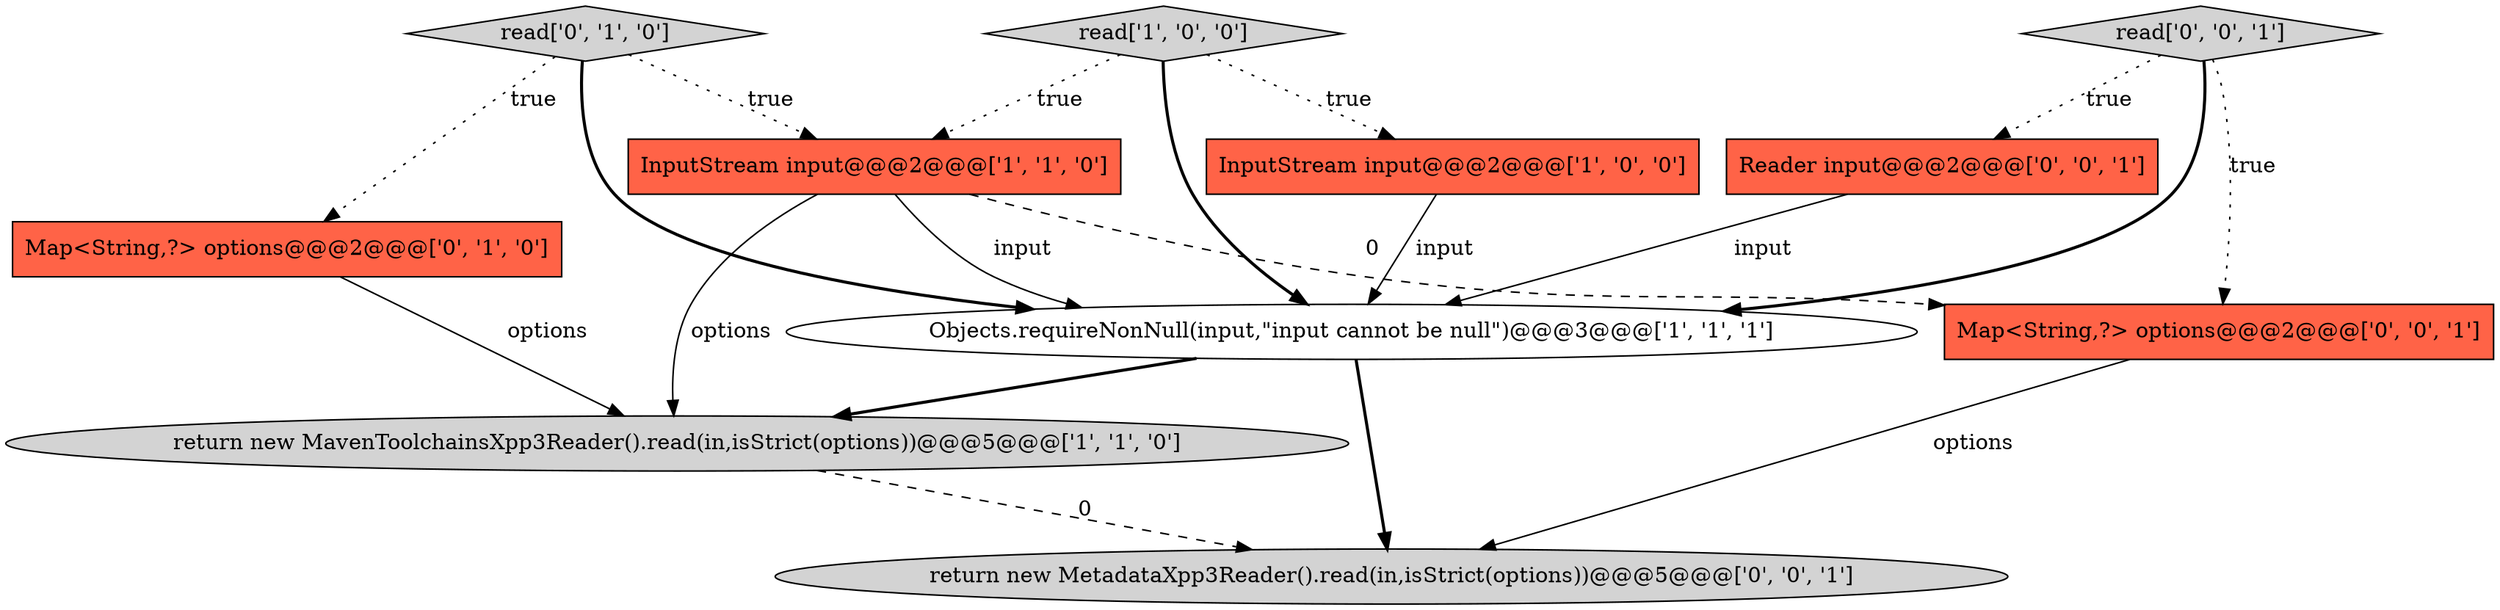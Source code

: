 digraph {
9 [style = filled, label = "Map<String,?> options@@@2@@@['0', '0', '1']", fillcolor = tomato, shape = box image = "AAA0AAABBB3BBB"];
5 [style = filled, label = "Map<String,?> options@@@2@@@['0', '1', '0']", fillcolor = tomato, shape = box image = "AAA0AAABBB2BBB"];
7 [style = filled, label = "Reader input@@@2@@@['0', '0', '1']", fillcolor = tomato, shape = box image = "AAA0AAABBB3BBB"];
8 [style = filled, label = "return new MetadataXpp3Reader().read(in,isStrict(options))@@@5@@@['0', '0', '1']", fillcolor = lightgray, shape = ellipse image = "AAA0AAABBB3BBB"];
0 [style = filled, label = "InputStream input@@@2@@@['1', '0', '0']", fillcolor = tomato, shape = box image = "AAA0AAABBB1BBB"];
10 [style = filled, label = "read['0', '0', '1']", fillcolor = lightgray, shape = diamond image = "AAA0AAABBB3BBB"];
6 [style = filled, label = "read['0', '1', '0']", fillcolor = lightgray, shape = diamond image = "AAA0AAABBB2BBB"];
1 [style = filled, label = "InputStream input@@@2@@@['1', '1', '0']", fillcolor = tomato, shape = box image = "AAA0AAABBB1BBB"];
2 [style = filled, label = "Objects.requireNonNull(input,\"input cannot be null\")@@@3@@@['1', '1', '1']", fillcolor = white, shape = ellipse image = "AAA0AAABBB1BBB"];
4 [style = filled, label = "return new MavenToolchainsXpp3Reader().read(in,isStrict(options))@@@5@@@['1', '1', '0']", fillcolor = lightgray, shape = ellipse image = "AAA0AAABBB1BBB"];
3 [style = filled, label = "read['1', '0', '0']", fillcolor = lightgray, shape = diamond image = "AAA0AAABBB1BBB"];
1->9 [style = dashed, label="0"];
10->2 [style = bold, label=""];
6->5 [style = dotted, label="true"];
1->4 [style = solid, label="options"];
7->2 [style = solid, label="input"];
9->8 [style = solid, label="options"];
1->2 [style = solid, label="input"];
3->2 [style = bold, label=""];
10->9 [style = dotted, label="true"];
2->4 [style = bold, label=""];
5->4 [style = solid, label="options"];
3->1 [style = dotted, label="true"];
0->2 [style = solid, label="input"];
10->7 [style = dotted, label="true"];
2->8 [style = bold, label=""];
4->8 [style = dashed, label="0"];
3->0 [style = dotted, label="true"];
6->2 [style = bold, label=""];
6->1 [style = dotted, label="true"];
}
